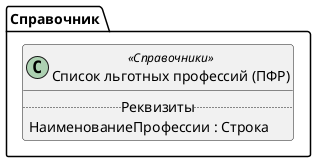 ﻿@startuml СпискиПрофессийДолжностейЛьготногоПенсионногоОбеспечения
'!include templates.wsd
'..\include templates.wsd
class Справочник.СпискиПрофессийДолжностейЛьготногоПенсионногоОбеспечения as "Список льготных профессий (ПФР)" <<Справочники>>
{
..Реквизиты..
НаименованиеПрофессии : Строка
}
@enduml
